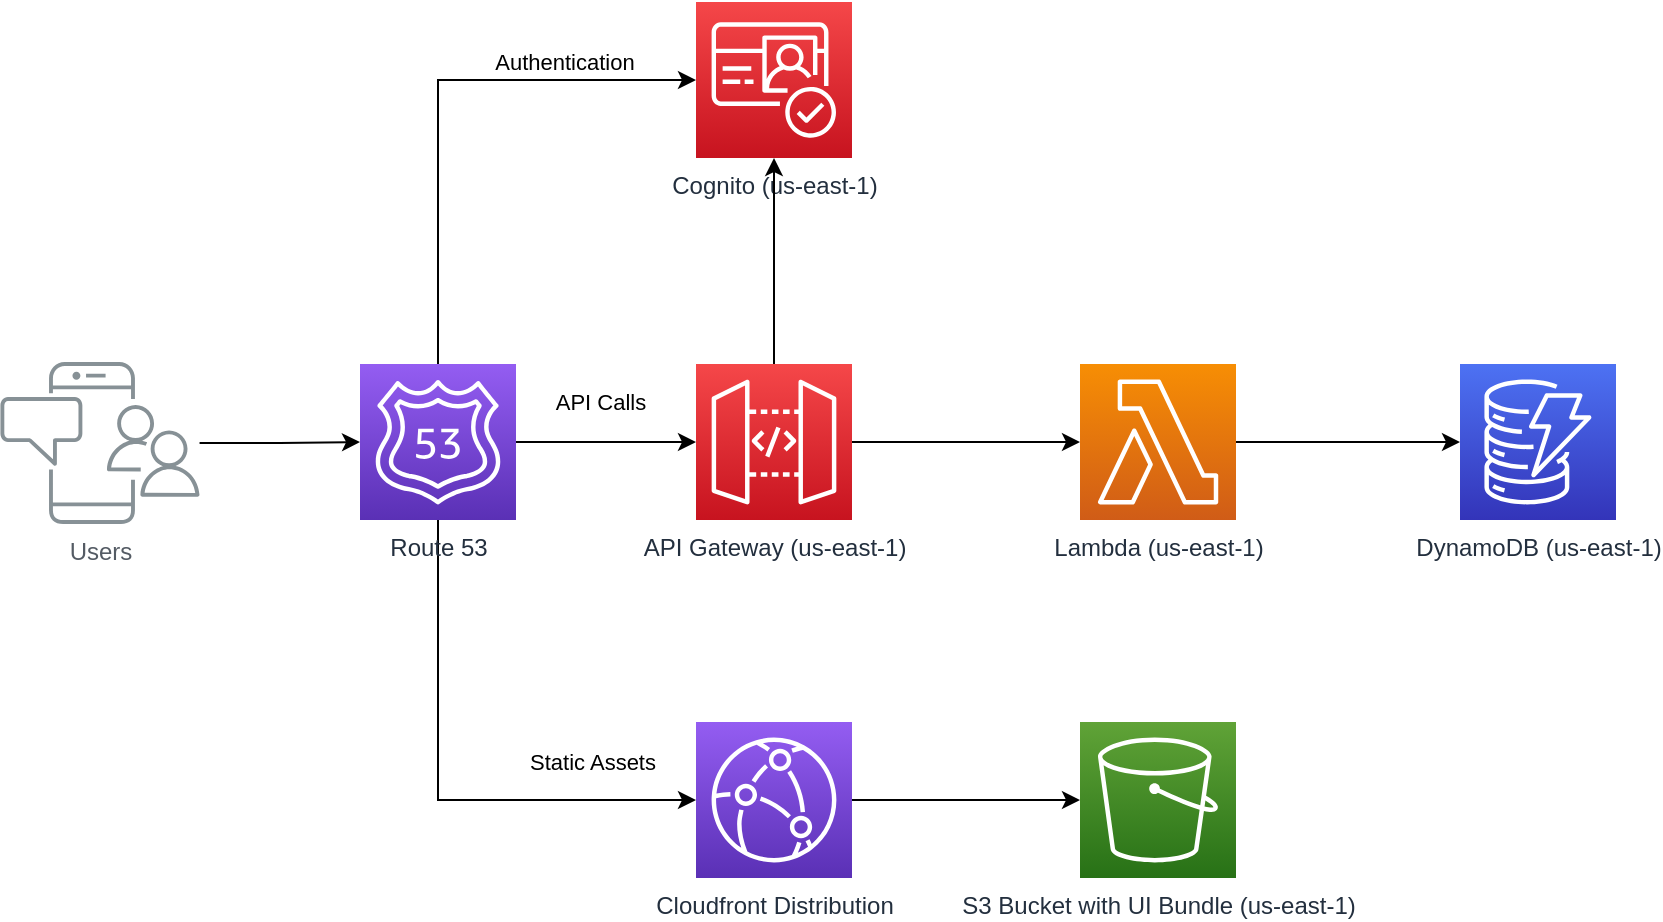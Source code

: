 <mxfile version="14.6.13" type="device"><diagram id="x2fq8hW_UEnLojS34yUS" name="Page-1"><mxGraphModel dx="1422" dy="-278" grid="1" gridSize="10" guides="1" tooltips="1" connect="1" arrows="1" fold="1" page="1" pageScale="1" pageWidth="850" pageHeight="1100" math="0" shadow="0"><root><mxCell id="0"/><mxCell id="1" parent="0"/><mxCell id="UT6UxkypDBLy4rzV-RTc-13" style="edgeStyle=orthogonalEdgeStyle;rounded=0;orthogonalLoop=1;jettySize=auto;html=1;" edge="1" parent="1" source="0fWUvu8b_kiBhdX2Hgwx-2" target="0fWUvu8b_kiBhdX2Hgwx-3"><mxGeometry relative="1" as="geometry"/></mxCell><mxCell id="0fWUvu8b_kiBhdX2Hgwx-2" value="Users" style="outlineConnect=0;gradientColor=none;fontColor=#545B64;strokeColor=none;fillColor=#879196;dashed=0;verticalLabelPosition=bottom;verticalAlign=top;align=center;html=1;fontSize=12;fontStyle=0;aspect=fixed;shape=mxgraph.aws4.illustration_notification;pointerEvents=1;labelBackgroundColor=#ffffff;" parent="1" vertex="1"><mxGeometry x="20" y="1290" width="100" height="81" as="geometry"/></mxCell><mxCell id="UT6UxkypDBLy4rzV-RTc-14" style="edgeStyle=orthogonalEdgeStyle;rounded=0;orthogonalLoop=1;jettySize=auto;html=1;entryX=0;entryY=0.5;entryDx=0;entryDy=0;entryPerimeter=0;" edge="1" parent="1" source="0fWUvu8b_kiBhdX2Hgwx-3" target="0fWUvu8b_kiBhdX2Hgwx-6"><mxGeometry relative="1" as="geometry"><Array as="points"><mxPoint x="239" y="1149"/></Array></mxGeometry></mxCell><mxCell id="UT6UxkypDBLy4rzV-RTc-15" value="Authentication" style="edgeLabel;html=1;align=center;verticalAlign=middle;resizable=0;points=[];" vertex="1" connectable="0" parent="UT6UxkypDBLy4rzV-RTc-14"><mxGeometry x="0.312" y="1" relative="1" as="geometry"><mxPoint x="27" y="-8" as="offset"/></mxGeometry></mxCell><mxCell id="UT6UxkypDBLy4rzV-RTc-16" style="edgeStyle=orthogonalEdgeStyle;rounded=0;orthogonalLoop=1;jettySize=auto;html=1;entryX=0;entryY=0.5;entryDx=0;entryDy=0;entryPerimeter=0;" edge="1" parent="1" source="0fWUvu8b_kiBhdX2Hgwx-3" target="0fWUvu8b_kiBhdX2Hgwx-8"><mxGeometry relative="1" as="geometry"/></mxCell><mxCell id="UT6UxkypDBLy4rzV-RTc-17" value="API Calls" style="edgeLabel;html=1;align=center;verticalAlign=middle;resizable=0;points=[];" vertex="1" connectable="0" parent="UT6UxkypDBLy4rzV-RTc-16"><mxGeometry x="0.267" y="-1" relative="1" as="geometry"><mxPoint x="-15" y="-21" as="offset"/></mxGeometry></mxCell><mxCell id="UT6UxkypDBLy4rzV-RTc-18" style="edgeStyle=orthogonalEdgeStyle;rounded=0;orthogonalLoop=1;jettySize=auto;html=1;" edge="1" parent="1" source="0fWUvu8b_kiBhdX2Hgwx-3" target="0fWUvu8b_kiBhdX2Hgwx-5"><mxGeometry relative="1" as="geometry"><Array as="points"><mxPoint x="239" y="1509"/></Array></mxGeometry></mxCell><mxCell id="UT6UxkypDBLy4rzV-RTc-19" value="Static Assets" style="edgeLabel;html=1;align=center;verticalAlign=middle;resizable=0;points=[];" vertex="1" connectable="0" parent="UT6UxkypDBLy4rzV-RTc-18"><mxGeometry x="0.613" y="2" relative="1" as="geometry"><mxPoint y="-17" as="offset"/></mxGeometry></mxCell><mxCell id="0fWUvu8b_kiBhdX2Hgwx-3" value="Route 53" style="points=[[0,0,0],[0.25,0,0],[0.5,0,0],[0.75,0,0],[1,0,0],[0,1,0],[0.25,1,0],[0.5,1,0],[0.75,1,0],[1,1,0],[0,0.25,0],[0,0.5,0],[0,0.75,0],[1,0.25,0],[1,0.5,0],[1,0.75,0]];outlineConnect=0;fontColor=#232F3E;gradientColor=#945DF2;gradientDirection=north;fillColor=#5A30B5;strokeColor=#ffffff;dashed=0;verticalLabelPosition=bottom;verticalAlign=top;align=center;html=1;fontSize=12;fontStyle=0;aspect=fixed;shape=mxgraph.aws4.resourceIcon;resIcon=mxgraph.aws4.route_53;" parent="1" vertex="1"><mxGeometry x="200" y="1291" width="78" height="78" as="geometry"/></mxCell><mxCell id="0fWUvu8b_kiBhdX2Hgwx-11" style="edgeStyle=orthogonalEdgeStyle;rounded=0;orthogonalLoop=1;jettySize=auto;html=1;" parent="1" source="0fWUvu8b_kiBhdX2Hgwx-5" target="0fWUvu8b_kiBhdX2Hgwx-10" edge="1"><mxGeometry relative="1" as="geometry"/></mxCell><mxCell id="0fWUvu8b_kiBhdX2Hgwx-5" value="Cloudfront Distribution" style="points=[[0,0,0],[0.25,0,0],[0.5,0,0],[0.75,0,0],[1,0,0],[0,1,0],[0.25,1,0],[0.5,1,0],[0.75,1,0],[1,1,0],[0,0.25,0],[0,0.5,0],[0,0.75,0],[1,0.25,0],[1,0.5,0],[1,0.75,0]];outlineConnect=0;fontColor=#232F3E;gradientColor=#945DF2;gradientDirection=north;fillColor=#5A30B5;strokeColor=#ffffff;dashed=0;verticalLabelPosition=bottom;verticalAlign=top;align=center;html=1;fontSize=12;fontStyle=0;aspect=fixed;shape=mxgraph.aws4.resourceIcon;resIcon=mxgraph.aws4.cloudfront;" parent="1" vertex="1"><mxGeometry x="368" y="1470" width="78" height="78" as="geometry"/></mxCell><mxCell id="0fWUvu8b_kiBhdX2Hgwx-6" value="Cognito (us-east-1)" style="points=[[0,0,0],[0.25,0,0],[0.5,0,0],[0.75,0,0],[1,0,0],[0,1,0],[0.25,1,0],[0.5,1,0],[0.75,1,0],[1,1,0],[0,0.25,0],[0,0.5,0],[0,0.75,0],[1,0.25,0],[1,0.5,0],[1,0.75,0]];outlineConnect=0;fontColor=#232F3E;gradientColor=#F54749;gradientDirection=north;fillColor=#C7131F;strokeColor=#ffffff;dashed=0;verticalLabelPosition=bottom;verticalAlign=top;align=center;html=1;fontSize=12;fontStyle=0;aspect=fixed;shape=mxgraph.aws4.resourceIcon;resIcon=mxgraph.aws4.cognito;" parent="1" vertex="1"><mxGeometry x="368" y="1110" width="78" height="78" as="geometry"/></mxCell><mxCell id="0fWUvu8b_kiBhdX2Hgwx-18" style="edgeStyle=orthogonalEdgeStyle;rounded=0;orthogonalLoop=1;jettySize=auto;html=1;entryX=0;entryY=0.5;entryDx=0;entryDy=0;entryPerimeter=0;startArrow=none;startFill=0;" parent="1" source="0fWUvu8b_kiBhdX2Hgwx-7" target="0fWUvu8b_kiBhdX2Hgwx-9" edge="1"><mxGeometry relative="1" as="geometry"/></mxCell><mxCell id="0fWUvu8b_kiBhdX2Hgwx-7" value="Lambda (us-east-1)" style="points=[[0,0,0],[0.25,0,0],[0.5,0,0],[0.75,0,0],[1,0,0],[0,1,0],[0.25,1,0],[0.5,1,0],[0.75,1,0],[1,1,0],[0,0.25,0],[0,0.5,0],[0,0.75,0],[1,0.25,0],[1,0.5,0],[1,0.75,0]];outlineConnect=0;fontColor=#232F3E;gradientColor=#F78E04;gradientDirection=north;fillColor=#D05C17;strokeColor=#ffffff;dashed=0;verticalLabelPosition=bottom;verticalAlign=top;align=center;html=1;fontSize=12;fontStyle=0;aspect=fixed;shape=mxgraph.aws4.resourceIcon;resIcon=mxgraph.aws4.lambda;" parent="1" vertex="1"><mxGeometry x="560" y="1291" width="78" height="78" as="geometry"/></mxCell><mxCell id="0fWUvu8b_kiBhdX2Hgwx-17" style="edgeStyle=orthogonalEdgeStyle;rounded=0;orthogonalLoop=1;jettySize=auto;html=1;entryX=0;entryY=0.5;entryDx=0;entryDy=0;entryPerimeter=0;startArrow=none;startFill=0;" parent="1" source="0fWUvu8b_kiBhdX2Hgwx-8" target="0fWUvu8b_kiBhdX2Hgwx-7" edge="1"><mxGeometry relative="1" as="geometry"/></mxCell><mxCell id="UT6UxkypDBLy4rzV-RTc-20" style="edgeStyle=orthogonalEdgeStyle;rounded=0;orthogonalLoop=1;jettySize=auto;html=1;" edge="1" parent="1" source="0fWUvu8b_kiBhdX2Hgwx-8" target="0fWUvu8b_kiBhdX2Hgwx-6"><mxGeometry relative="1" as="geometry"/></mxCell><mxCell id="0fWUvu8b_kiBhdX2Hgwx-8" value="API Gateway (us-east-1)" style="points=[[0,0,0],[0.25,0,0],[0.5,0,0],[0.75,0,0],[1,0,0],[0,1,0],[0.25,1,0],[0.5,1,0],[0.75,1,0],[1,1,0],[0,0.25,0],[0,0.5,0],[0,0.75,0],[1,0.25,0],[1,0.5,0],[1,0.75,0]];outlineConnect=0;fontColor=#232F3E;gradientColor=#F54749;gradientDirection=north;fillColor=#C7131F;strokeColor=#ffffff;dashed=0;verticalLabelPosition=bottom;verticalAlign=top;align=center;html=1;fontSize=12;fontStyle=0;aspect=fixed;shape=mxgraph.aws4.resourceIcon;resIcon=mxgraph.aws4.api_gateway;" parent="1" vertex="1"><mxGeometry x="368" y="1291" width="78" height="78" as="geometry"/></mxCell><mxCell id="0fWUvu8b_kiBhdX2Hgwx-9" value="DynamoDB (us-east-1)" style="points=[[0,0,0],[0.25,0,0],[0.5,0,0],[0.75,0,0],[1,0,0],[0,1,0],[0.25,1,0],[0.5,1,0],[0.75,1,0],[1,1,0],[0,0.25,0],[0,0.5,0],[0,0.75,0],[1,0.25,0],[1,0.5,0],[1,0.75,0]];outlineConnect=0;fontColor=#232F3E;gradientColor=#4D72F3;gradientDirection=north;fillColor=#3334B9;strokeColor=#ffffff;dashed=0;verticalLabelPosition=bottom;verticalAlign=top;align=center;html=1;fontSize=12;fontStyle=0;aspect=fixed;shape=mxgraph.aws4.resourceIcon;resIcon=mxgraph.aws4.dynamodb;" parent="1" vertex="1"><mxGeometry x="750" y="1291" width="78" height="78" as="geometry"/></mxCell><mxCell id="0fWUvu8b_kiBhdX2Hgwx-10" value="S3 Bucket with UI Bundle (us-east-1)" style="points=[[0,0,0],[0.25,0,0],[0.5,0,0],[0.75,0,0],[1,0,0],[0,1,0],[0.25,1,0],[0.5,1,0],[0.75,1,0],[1,1,0],[0,0.25,0],[0,0.5,0],[0,0.75,0],[1,0.25,0],[1,0.5,0],[1,0.75,0]];outlineConnect=0;fontColor=#232F3E;gradientColor=#60A337;gradientDirection=north;fillColor=#277116;strokeColor=#ffffff;dashed=0;verticalLabelPosition=bottom;verticalAlign=top;align=center;html=1;fontSize=12;fontStyle=0;aspect=fixed;shape=mxgraph.aws4.resourceIcon;resIcon=mxgraph.aws4.s3;" parent="1" vertex="1"><mxGeometry x="560" y="1470" width="78" height="78" as="geometry"/></mxCell></root></mxGraphModel></diagram></mxfile>
